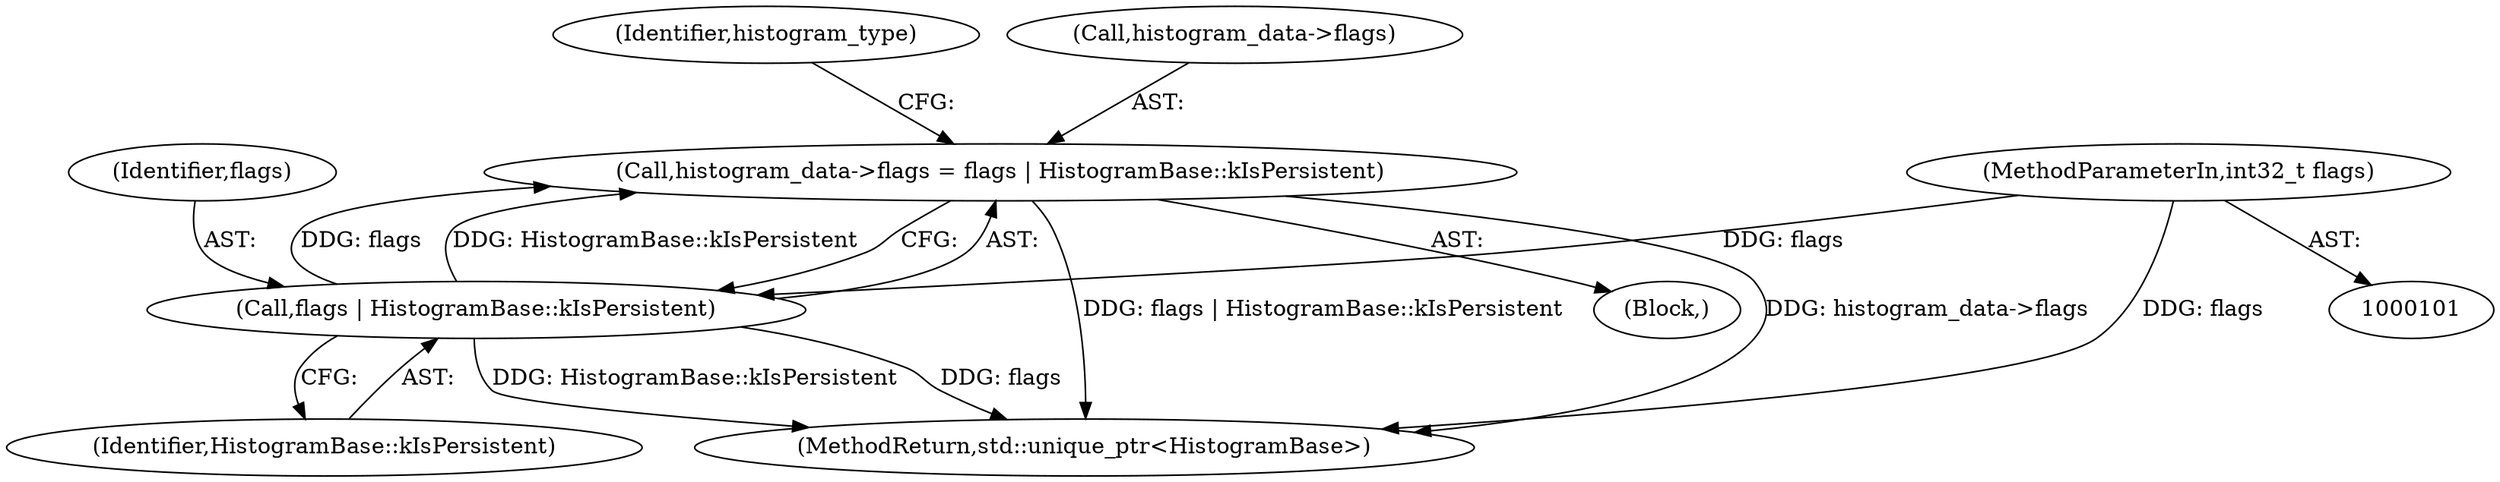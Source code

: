 digraph "0_Chrome_3f38b2253b19f9f9595f79fb92bfb5077e7b1959_0@pointer" {
"1000146" [label="(Call,histogram_data->flags = flags | HistogramBase::kIsPersistent)"];
"1000150" [label="(Call,flags | HistogramBase::kIsPersistent)"];
"1000107" [label="(MethodParameterIn,int32_t flags)"];
"1000343" [label="(MethodReturn,std::unique_ptr<HistogramBase>)"];
"1000132" [label="(Block,)"];
"1000155" [label="(Identifier,histogram_type)"];
"1000152" [label="(Identifier,HistogramBase::kIsPersistent)"];
"1000107" [label="(MethodParameterIn,int32_t flags)"];
"1000146" [label="(Call,histogram_data->flags = flags | HistogramBase::kIsPersistent)"];
"1000147" [label="(Call,histogram_data->flags)"];
"1000150" [label="(Call,flags | HistogramBase::kIsPersistent)"];
"1000151" [label="(Identifier,flags)"];
"1000146" -> "1000132"  [label="AST: "];
"1000146" -> "1000150"  [label="CFG: "];
"1000147" -> "1000146"  [label="AST: "];
"1000150" -> "1000146"  [label="AST: "];
"1000155" -> "1000146"  [label="CFG: "];
"1000146" -> "1000343"  [label="DDG: flags | HistogramBase::kIsPersistent"];
"1000146" -> "1000343"  [label="DDG: histogram_data->flags"];
"1000150" -> "1000146"  [label="DDG: flags"];
"1000150" -> "1000146"  [label="DDG: HistogramBase::kIsPersistent"];
"1000150" -> "1000152"  [label="CFG: "];
"1000151" -> "1000150"  [label="AST: "];
"1000152" -> "1000150"  [label="AST: "];
"1000150" -> "1000343"  [label="DDG: flags"];
"1000150" -> "1000343"  [label="DDG: HistogramBase::kIsPersistent"];
"1000107" -> "1000150"  [label="DDG: flags"];
"1000107" -> "1000101"  [label="AST: "];
"1000107" -> "1000343"  [label="DDG: flags"];
}
